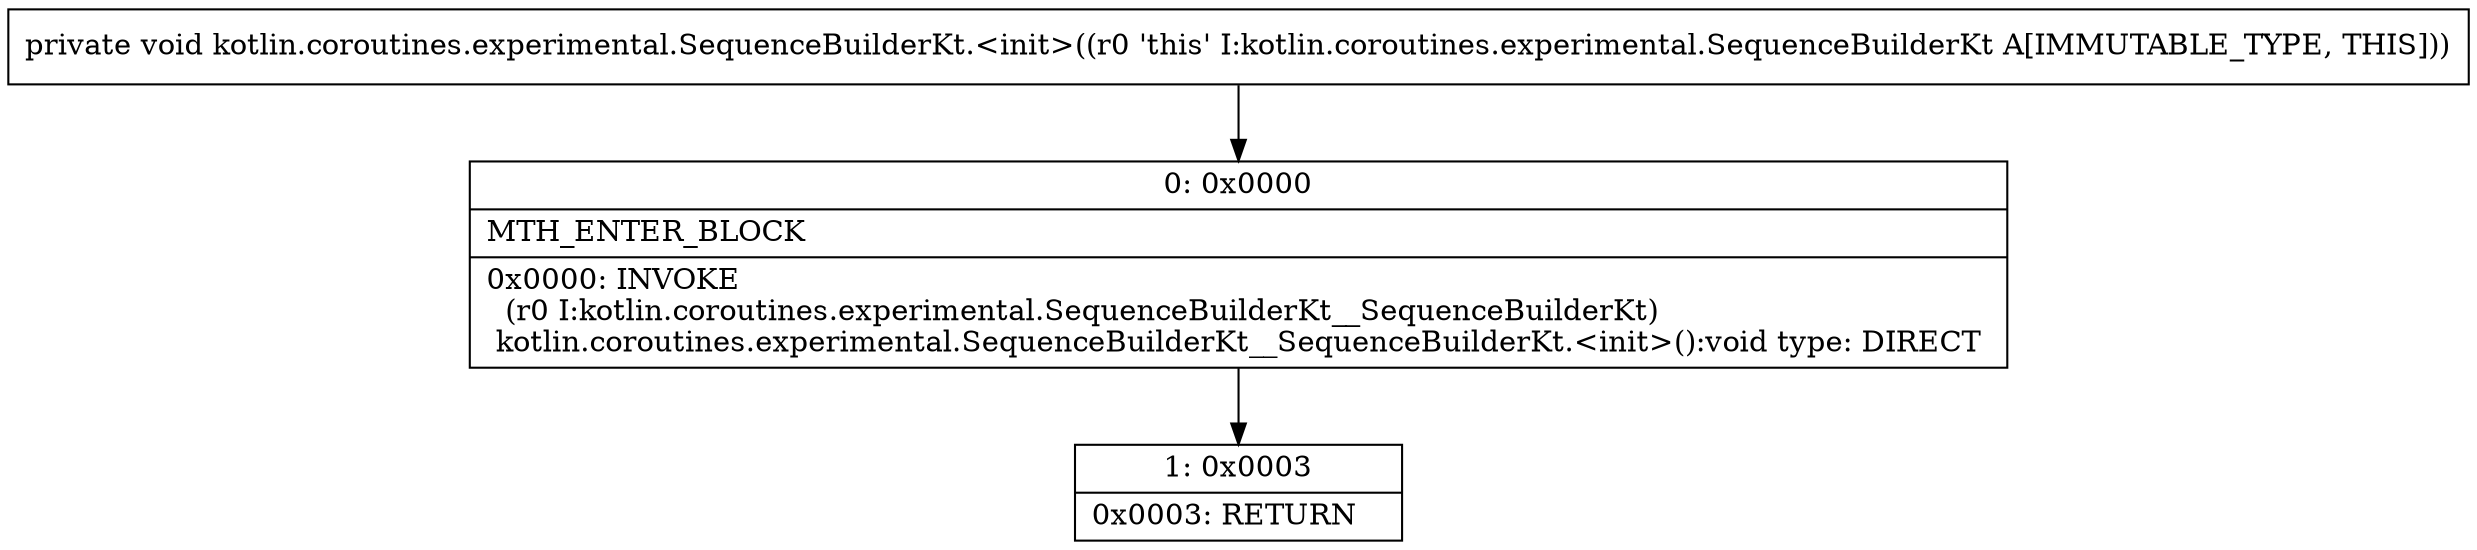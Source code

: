 digraph "CFG forkotlin.coroutines.experimental.SequenceBuilderKt.\<init\>()V" {
Node_0 [shape=record,label="{0\:\ 0x0000|MTH_ENTER_BLOCK\l|0x0000: INVOKE  \l  (r0 I:kotlin.coroutines.experimental.SequenceBuilderKt__SequenceBuilderKt)\l kotlin.coroutines.experimental.SequenceBuilderKt__SequenceBuilderKt.\<init\>():void type: DIRECT \l}"];
Node_1 [shape=record,label="{1\:\ 0x0003|0x0003: RETURN   \l}"];
MethodNode[shape=record,label="{private void kotlin.coroutines.experimental.SequenceBuilderKt.\<init\>((r0 'this' I:kotlin.coroutines.experimental.SequenceBuilderKt A[IMMUTABLE_TYPE, THIS])) }"];
MethodNode -> Node_0;
Node_0 -> Node_1;
}

